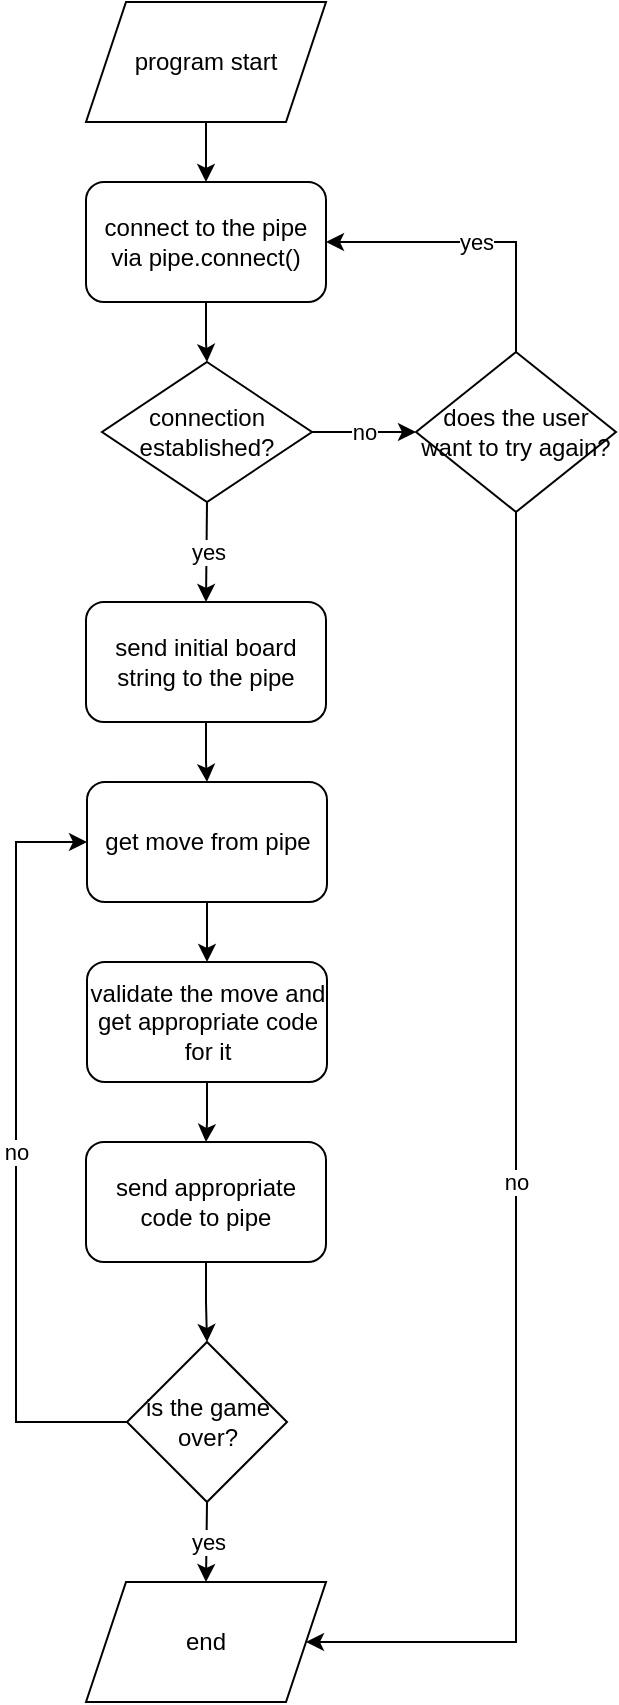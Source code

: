 <mxfile version="17.2.4" type="device"><diagram id="TM1RuHrcyi211HYVeivF" name="Page-1"><mxGraphModel dx="868" dy="1550" grid="1" gridSize="10" guides="1" tooltips="1" connect="1" arrows="1" fold="1" page="1" pageScale="1" pageWidth="850" pageHeight="1100" math="0" shadow="0"><root><mxCell id="0"/><mxCell id="1" parent="0"/><mxCell id="THSIbzQGIkXZqtY_6Xm3-3" style="edgeStyle=orthogonalEdgeStyle;rounded=0;orthogonalLoop=1;jettySize=auto;html=1;entryX=0.5;entryY=0;entryDx=0;entryDy=0;" edge="1" parent="1" source="THSIbzQGIkXZqtY_6Xm3-1" target="THSIbzQGIkXZqtY_6Xm3-2"><mxGeometry relative="1" as="geometry"/></mxCell><mxCell id="THSIbzQGIkXZqtY_6Xm3-1" value="program start" style="shape=parallelogram;perimeter=parallelogramPerimeter;whiteSpace=wrap;html=1;fixedSize=1;" vertex="1" parent="1"><mxGeometry x="365" y="-1070" width="120" height="60" as="geometry"/></mxCell><mxCell id="THSIbzQGIkXZqtY_6Xm3-5" style="edgeStyle=orthogonalEdgeStyle;rounded=0;orthogonalLoop=1;jettySize=auto;html=1;entryX=0.5;entryY=0;entryDx=0;entryDy=0;" edge="1" parent="1" source="THSIbzQGIkXZqtY_6Xm3-2" target="THSIbzQGIkXZqtY_6Xm3-4"><mxGeometry relative="1" as="geometry"/></mxCell><mxCell id="THSIbzQGIkXZqtY_6Xm3-2" value="connect to the pipe via pipe.connect()" style="rounded=1;whiteSpace=wrap;html=1;" vertex="1" parent="1"><mxGeometry x="365" y="-980" width="120" height="60" as="geometry"/></mxCell><mxCell id="THSIbzQGIkXZqtY_6Xm3-4" value="connection established?" style="rhombus;whiteSpace=wrap;html=1;" vertex="1" parent="1"><mxGeometry x="373" y="-890" width="105" height="70" as="geometry"/></mxCell><mxCell id="THSIbzQGIkXZqtY_6Xm3-6" value="does the user want to try again?" style="rhombus;whiteSpace=wrap;html=1;" vertex="1" parent="1"><mxGeometry x="530" y="-895" width="100" height="80" as="geometry"/></mxCell><mxCell id="THSIbzQGIkXZqtY_6Xm3-7" value="" style="endArrow=classic;html=1;rounded=0;exitX=1;exitY=0.5;exitDx=0;exitDy=0;entryX=0;entryY=0.5;entryDx=0;entryDy=0;" edge="1" parent="1" source="THSIbzQGIkXZqtY_6Xm3-4" target="THSIbzQGIkXZqtY_6Xm3-6"><mxGeometry relative="1" as="geometry"><mxPoint x="370" y="-890" as="sourcePoint"/><mxPoint x="470" y="-890" as="targetPoint"/></mxGeometry></mxCell><mxCell id="THSIbzQGIkXZqtY_6Xm3-8" value="no" style="edgeLabel;resizable=0;html=1;align=center;verticalAlign=middle;" connectable="0" vertex="1" parent="THSIbzQGIkXZqtY_6Xm3-7"><mxGeometry relative="1" as="geometry"/></mxCell><mxCell id="THSIbzQGIkXZqtY_6Xm3-9" value="" style="endArrow=classic;html=1;rounded=0;exitX=0.5;exitY=0;exitDx=0;exitDy=0;entryX=1;entryY=0.5;entryDx=0;entryDy=0;" edge="1" parent="1" source="THSIbzQGIkXZqtY_6Xm3-6" target="THSIbzQGIkXZqtY_6Xm3-2"><mxGeometry relative="1" as="geometry"><mxPoint x="370" y="-790" as="sourcePoint"/><mxPoint x="470" y="-790" as="targetPoint"/><Array as="points"><mxPoint x="580" y="-950"/></Array></mxGeometry></mxCell><mxCell id="THSIbzQGIkXZqtY_6Xm3-10" value="yes" style="edgeLabel;resizable=0;html=1;align=center;verticalAlign=middle;" connectable="0" vertex="1" parent="THSIbzQGIkXZqtY_6Xm3-9"><mxGeometry relative="1" as="geometry"/></mxCell><mxCell id="THSIbzQGIkXZqtY_6Xm3-16" style="edgeStyle=orthogonalEdgeStyle;rounded=0;orthogonalLoop=1;jettySize=auto;html=1;entryX=0.5;entryY=0;entryDx=0;entryDy=0;" edge="1" parent="1" source="THSIbzQGIkXZqtY_6Xm3-11" target="THSIbzQGIkXZqtY_6Xm3-15"><mxGeometry relative="1" as="geometry"/></mxCell><mxCell id="THSIbzQGIkXZqtY_6Xm3-11" value="send initial board string to the pipe" style="rounded=1;whiteSpace=wrap;html=1;" vertex="1" parent="1"><mxGeometry x="365" y="-770" width="120" height="60" as="geometry"/></mxCell><mxCell id="THSIbzQGIkXZqtY_6Xm3-13" value="" style="endArrow=classic;html=1;rounded=0;exitX=0.5;exitY=1;exitDx=0;exitDy=0;entryX=0.5;entryY=0;entryDx=0;entryDy=0;" edge="1" parent="1" source="THSIbzQGIkXZqtY_6Xm3-4" target="THSIbzQGIkXZqtY_6Xm3-11"><mxGeometry relative="1" as="geometry"><mxPoint x="370" y="-790" as="sourcePoint"/><mxPoint x="470" y="-790" as="targetPoint"/></mxGeometry></mxCell><mxCell id="THSIbzQGIkXZqtY_6Xm3-14" value="yes" style="edgeLabel;resizable=0;html=1;align=center;verticalAlign=middle;" connectable="0" vertex="1" parent="THSIbzQGIkXZqtY_6Xm3-13"><mxGeometry relative="1" as="geometry"/></mxCell><mxCell id="THSIbzQGIkXZqtY_6Xm3-18" style="edgeStyle=orthogonalEdgeStyle;rounded=0;orthogonalLoop=1;jettySize=auto;html=1;entryX=0.5;entryY=0;entryDx=0;entryDy=0;" edge="1" parent="1" source="THSIbzQGIkXZqtY_6Xm3-15" target="THSIbzQGIkXZqtY_6Xm3-17"><mxGeometry relative="1" as="geometry"/></mxCell><mxCell id="THSIbzQGIkXZqtY_6Xm3-15" value="get move from pipe" style="rounded=1;whiteSpace=wrap;html=1;" vertex="1" parent="1"><mxGeometry x="365.5" y="-680" width="120" height="60" as="geometry"/></mxCell><mxCell id="THSIbzQGIkXZqtY_6Xm3-20" style="edgeStyle=orthogonalEdgeStyle;rounded=0;orthogonalLoop=1;jettySize=auto;html=1;entryX=0.5;entryY=0;entryDx=0;entryDy=0;" edge="1" parent="1" source="THSIbzQGIkXZqtY_6Xm3-17" target="THSIbzQGIkXZqtY_6Xm3-19"><mxGeometry relative="1" as="geometry"/></mxCell><mxCell id="THSIbzQGIkXZqtY_6Xm3-17" value="validate the move and get appropriate code for it" style="rounded=1;whiteSpace=wrap;html=1;" vertex="1" parent="1"><mxGeometry x="365.5" y="-590" width="120" height="60" as="geometry"/></mxCell><mxCell id="THSIbzQGIkXZqtY_6Xm3-22" style="edgeStyle=orthogonalEdgeStyle;rounded=0;orthogonalLoop=1;jettySize=auto;html=1;entryX=0.5;entryY=0;entryDx=0;entryDy=0;" edge="1" parent="1" source="THSIbzQGIkXZqtY_6Xm3-19" target="THSIbzQGIkXZqtY_6Xm3-21"><mxGeometry relative="1" as="geometry"/></mxCell><mxCell id="THSIbzQGIkXZqtY_6Xm3-19" value="send appropriate code to pipe" style="rounded=1;whiteSpace=wrap;html=1;" vertex="1" parent="1"><mxGeometry x="365" y="-500" width="120" height="60" as="geometry"/></mxCell><mxCell id="THSIbzQGIkXZqtY_6Xm3-21" value="is the game over?" style="rhombus;whiteSpace=wrap;html=1;" vertex="1" parent="1"><mxGeometry x="385.5" y="-400" width="80" height="80" as="geometry"/></mxCell><mxCell id="THSIbzQGIkXZqtY_6Xm3-23" value="end" style="shape=parallelogram;perimeter=parallelogramPerimeter;whiteSpace=wrap;html=1;fixedSize=1;" vertex="1" parent="1"><mxGeometry x="365" y="-280" width="120" height="60" as="geometry"/></mxCell><mxCell id="THSIbzQGIkXZqtY_6Xm3-24" value="" style="endArrow=classic;html=1;rounded=0;exitX=0.5;exitY=1;exitDx=0;exitDy=0;entryX=0.5;entryY=0;entryDx=0;entryDy=0;" edge="1" parent="1" source="THSIbzQGIkXZqtY_6Xm3-21" target="THSIbzQGIkXZqtY_6Xm3-23"><mxGeometry relative="1" as="geometry"><mxPoint x="370" y="-420" as="sourcePoint"/><mxPoint x="470" y="-420" as="targetPoint"/></mxGeometry></mxCell><mxCell id="THSIbzQGIkXZqtY_6Xm3-25" value="yes" style="edgeLabel;resizable=0;html=1;align=center;verticalAlign=middle;" connectable="0" vertex="1" parent="THSIbzQGIkXZqtY_6Xm3-24"><mxGeometry relative="1" as="geometry"/></mxCell><mxCell id="THSIbzQGIkXZqtY_6Xm3-26" value="" style="endArrow=classic;html=1;rounded=0;exitX=0;exitY=0.5;exitDx=0;exitDy=0;entryX=0;entryY=0.5;entryDx=0;entryDy=0;" edge="1" parent="1" source="THSIbzQGIkXZqtY_6Xm3-21" target="THSIbzQGIkXZqtY_6Xm3-15"><mxGeometry relative="1" as="geometry"><mxPoint x="370" y="-420" as="sourcePoint"/><mxPoint x="220" y="-600" as="targetPoint"/><Array as="points"><mxPoint x="330" y="-360"/><mxPoint x="330" y="-650"/></Array></mxGeometry></mxCell><mxCell id="THSIbzQGIkXZqtY_6Xm3-27" value="no" style="edgeLabel;resizable=0;html=1;align=center;verticalAlign=middle;" connectable="0" vertex="1" parent="THSIbzQGIkXZqtY_6Xm3-26"><mxGeometry relative="1" as="geometry"/></mxCell><mxCell id="THSIbzQGIkXZqtY_6Xm3-28" value="" style="endArrow=classic;html=1;rounded=0;exitX=0.5;exitY=1;exitDx=0;exitDy=0;entryX=1;entryY=0.5;entryDx=0;entryDy=0;" edge="1" parent="1" source="THSIbzQGIkXZqtY_6Xm3-6" target="THSIbzQGIkXZqtY_6Xm3-23"><mxGeometry relative="1" as="geometry"><mxPoint x="370" y="-820" as="sourcePoint"/><mxPoint x="470" y="-820" as="targetPoint"/><Array as="points"><mxPoint x="580" y="-250"/></Array></mxGeometry></mxCell><mxCell id="THSIbzQGIkXZqtY_6Xm3-29" value="no" style="edgeLabel;resizable=0;html=1;align=center;verticalAlign=middle;" connectable="0" vertex="1" parent="THSIbzQGIkXZqtY_6Xm3-28"><mxGeometry relative="1" as="geometry"/></mxCell></root></mxGraphModel></diagram></mxfile>